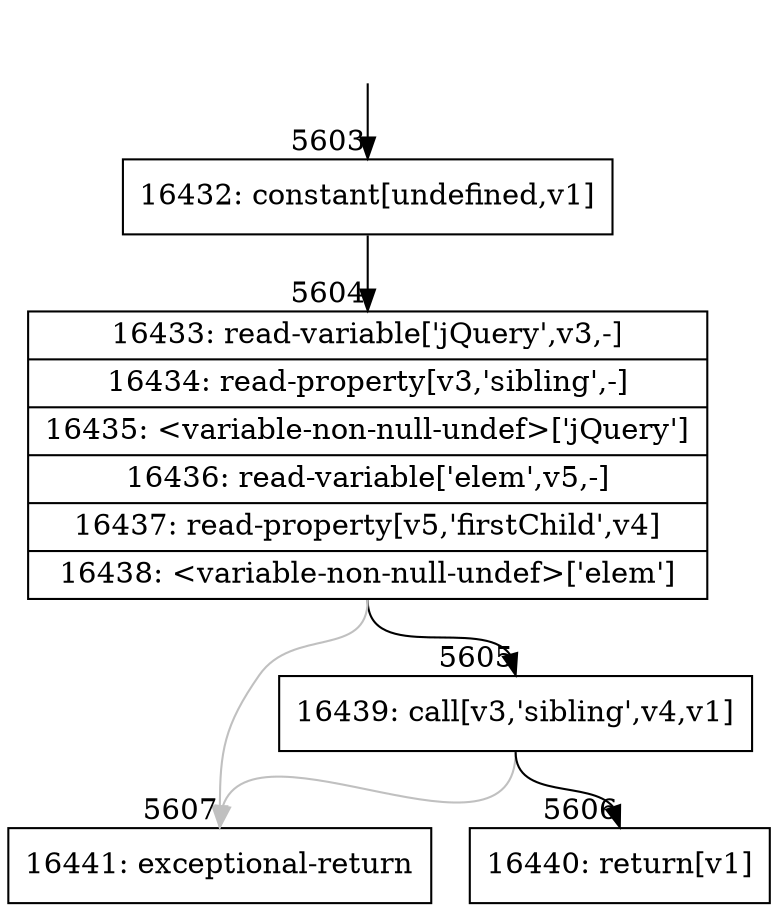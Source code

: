 digraph {
rankdir="TD"
BB_entry360[shape=none,label=""];
BB_entry360 -> BB5603 [tailport=s, headport=n, headlabel="    5603"]
BB5603 [shape=record label="{16432: constant[undefined,v1]}" ] 
BB5603 -> BB5604 [tailport=s, headport=n, headlabel="      5604"]
BB5604 [shape=record label="{16433: read-variable['jQuery',v3,-]|16434: read-property[v3,'sibling',-]|16435: \<variable-non-null-undef\>['jQuery']|16436: read-variable['elem',v5,-]|16437: read-property[v5,'firstChild',v4]|16438: \<variable-non-null-undef\>['elem']}" ] 
BB5604 -> BB5605 [tailport=s, headport=n, headlabel="      5605"]
BB5604 -> BB5607 [tailport=s, headport=n, color=gray, headlabel="      5607"]
BB5605 [shape=record label="{16439: call[v3,'sibling',v4,v1]}" ] 
BB5605 -> BB5606 [tailport=s, headport=n, headlabel="      5606"]
BB5605 -> BB5607 [tailport=s, headport=n, color=gray]
BB5606 [shape=record label="{16440: return[v1]}" ] 
BB5607 [shape=record label="{16441: exceptional-return}" ] 
}
